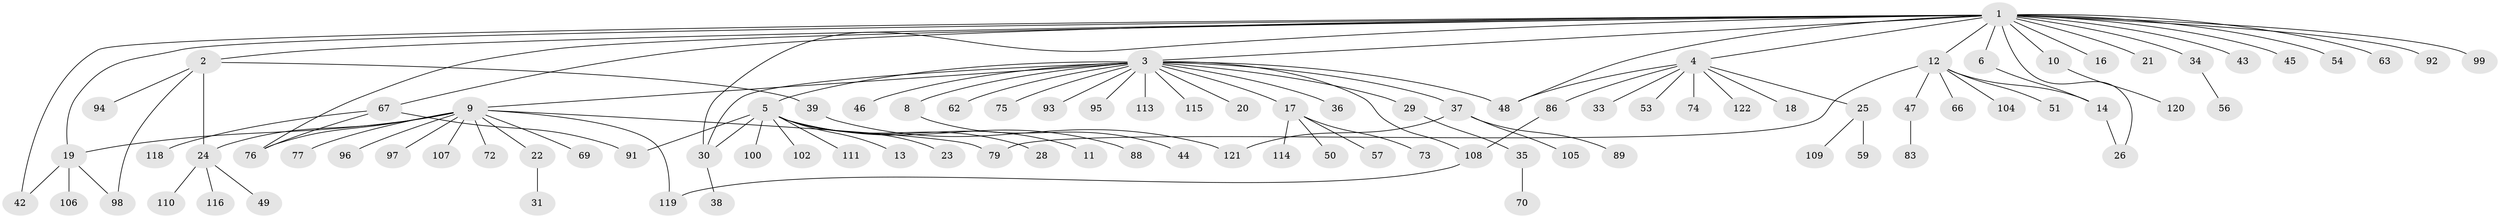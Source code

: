 // Generated by graph-tools (version 1.1) at 2025/51/02/27/25 19:51:59]
// undirected, 95 vertices, 111 edges
graph export_dot {
graph [start="1"]
  node [color=gray90,style=filled];
  1 [super="+65"];
  2 [super="+52"];
  3 [super="+103"];
  4 [super="+7"];
  5 [super="+84"];
  6 [super="+15"];
  8;
  9 [super="+78"];
  10;
  11 [super="+55"];
  12 [super="+71"];
  13;
  14 [super="+117"];
  16;
  17 [super="+32"];
  18;
  19 [super="+60"];
  20;
  21;
  22;
  23;
  24 [super="+27"];
  25;
  26 [super="+58"];
  28;
  29 [super="+61"];
  30 [super="+112"];
  31;
  33;
  34 [super="+41"];
  35 [super="+40"];
  36;
  37 [super="+80"];
  38 [super="+101"];
  39;
  42 [super="+87"];
  43;
  44 [super="+82"];
  45;
  46;
  47;
  48;
  49 [super="+68"];
  50;
  51;
  53;
  54;
  56 [super="+64"];
  57;
  59;
  62;
  63;
  66;
  67 [super="+90"];
  69;
  70;
  72;
  73;
  74;
  75;
  76 [super="+81"];
  77;
  79 [super="+85"];
  83;
  86;
  88;
  89;
  91;
  92;
  93;
  94;
  95;
  96;
  97;
  98;
  99;
  100;
  102;
  104;
  105;
  106;
  107;
  108;
  109;
  110;
  111;
  113;
  114;
  115;
  116;
  118;
  119;
  120;
  121;
  122;
  1 -- 2;
  1 -- 3;
  1 -- 4;
  1 -- 6;
  1 -- 10;
  1 -- 12;
  1 -- 16;
  1 -- 21;
  1 -- 26;
  1 -- 34;
  1 -- 42;
  1 -- 43;
  1 -- 45;
  1 -- 48;
  1 -- 54;
  1 -- 63;
  1 -- 67;
  1 -- 76;
  1 -- 92;
  1 -- 99;
  1 -- 30;
  1 -- 19;
  2 -- 39;
  2 -- 98;
  2 -- 24;
  2 -- 94;
  3 -- 5;
  3 -- 8;
  3 -- 9 [weight=2];
  3 -- 17;
  3 -- 20;
  3 -- 29;
  3 -- 30;
  3 -- 36;
  3 -- 37 [weight=2];
  3 -- 46;
  3 -- 48;
  3 -- 62;
  3 -- 75;
  3 -- 93;
  3 -- 95;
  3 -- 113;
  3 -- 115;
  3 -- 108;
  4 -- 18;
  4 -- 25;
  4 -- 33;
  4 -- 48;
  4 -- 53;
  4 -- 74;
  4 -- 86;
  4 -- 122;
  5 -- 11;
  5 -- 13;
  5 -- 23;
  5 -- 28;
  5 -- 88;
  5 -- 100;
  5 -- 102;
  5 -- 91;
  5 -- 30;
  5 -- 111;
  6 -- 14;
  8 -- 44;
  9 -- 19;
  9 -- 22;
  9 -- 24;
  9 -- 69;
  9 -- 72;
  9 -- 76;
  9 -- 77;
  9 -- 79;
  9 -- 96;
  9 -- 97;
  9 -- 107;
  9 -- 119;
  10 -- 120;
  12 -- 14;
  12 -- 47;
  12 -- 51;
  12 -- 66;
  12 -- 79;
  12 -- 104;
  14 -- 26;
  17 -- 57;
  17 -- 73;
  17 -- 50;
  17 -- 114;
  19 -- 98;
  19 -- 106;
  19 -- 42;
  22 -- 31;
  24 -- 49;
  24 -- 110;
  24 -- 116;
  25 -- 59;
  25 -- 109;
  29 -- 35;
  30 -- 38;
  34 -- 56;
  35 -- 70;
  37 -- 89;
  37 -- 105;
  37 -- 121;
  39 -- 121;
  47 -- 83;
  67 -- 118;
  67 -- 91;
  67 -- 76;
  86 -- 108;
  108 -- 119;
}
